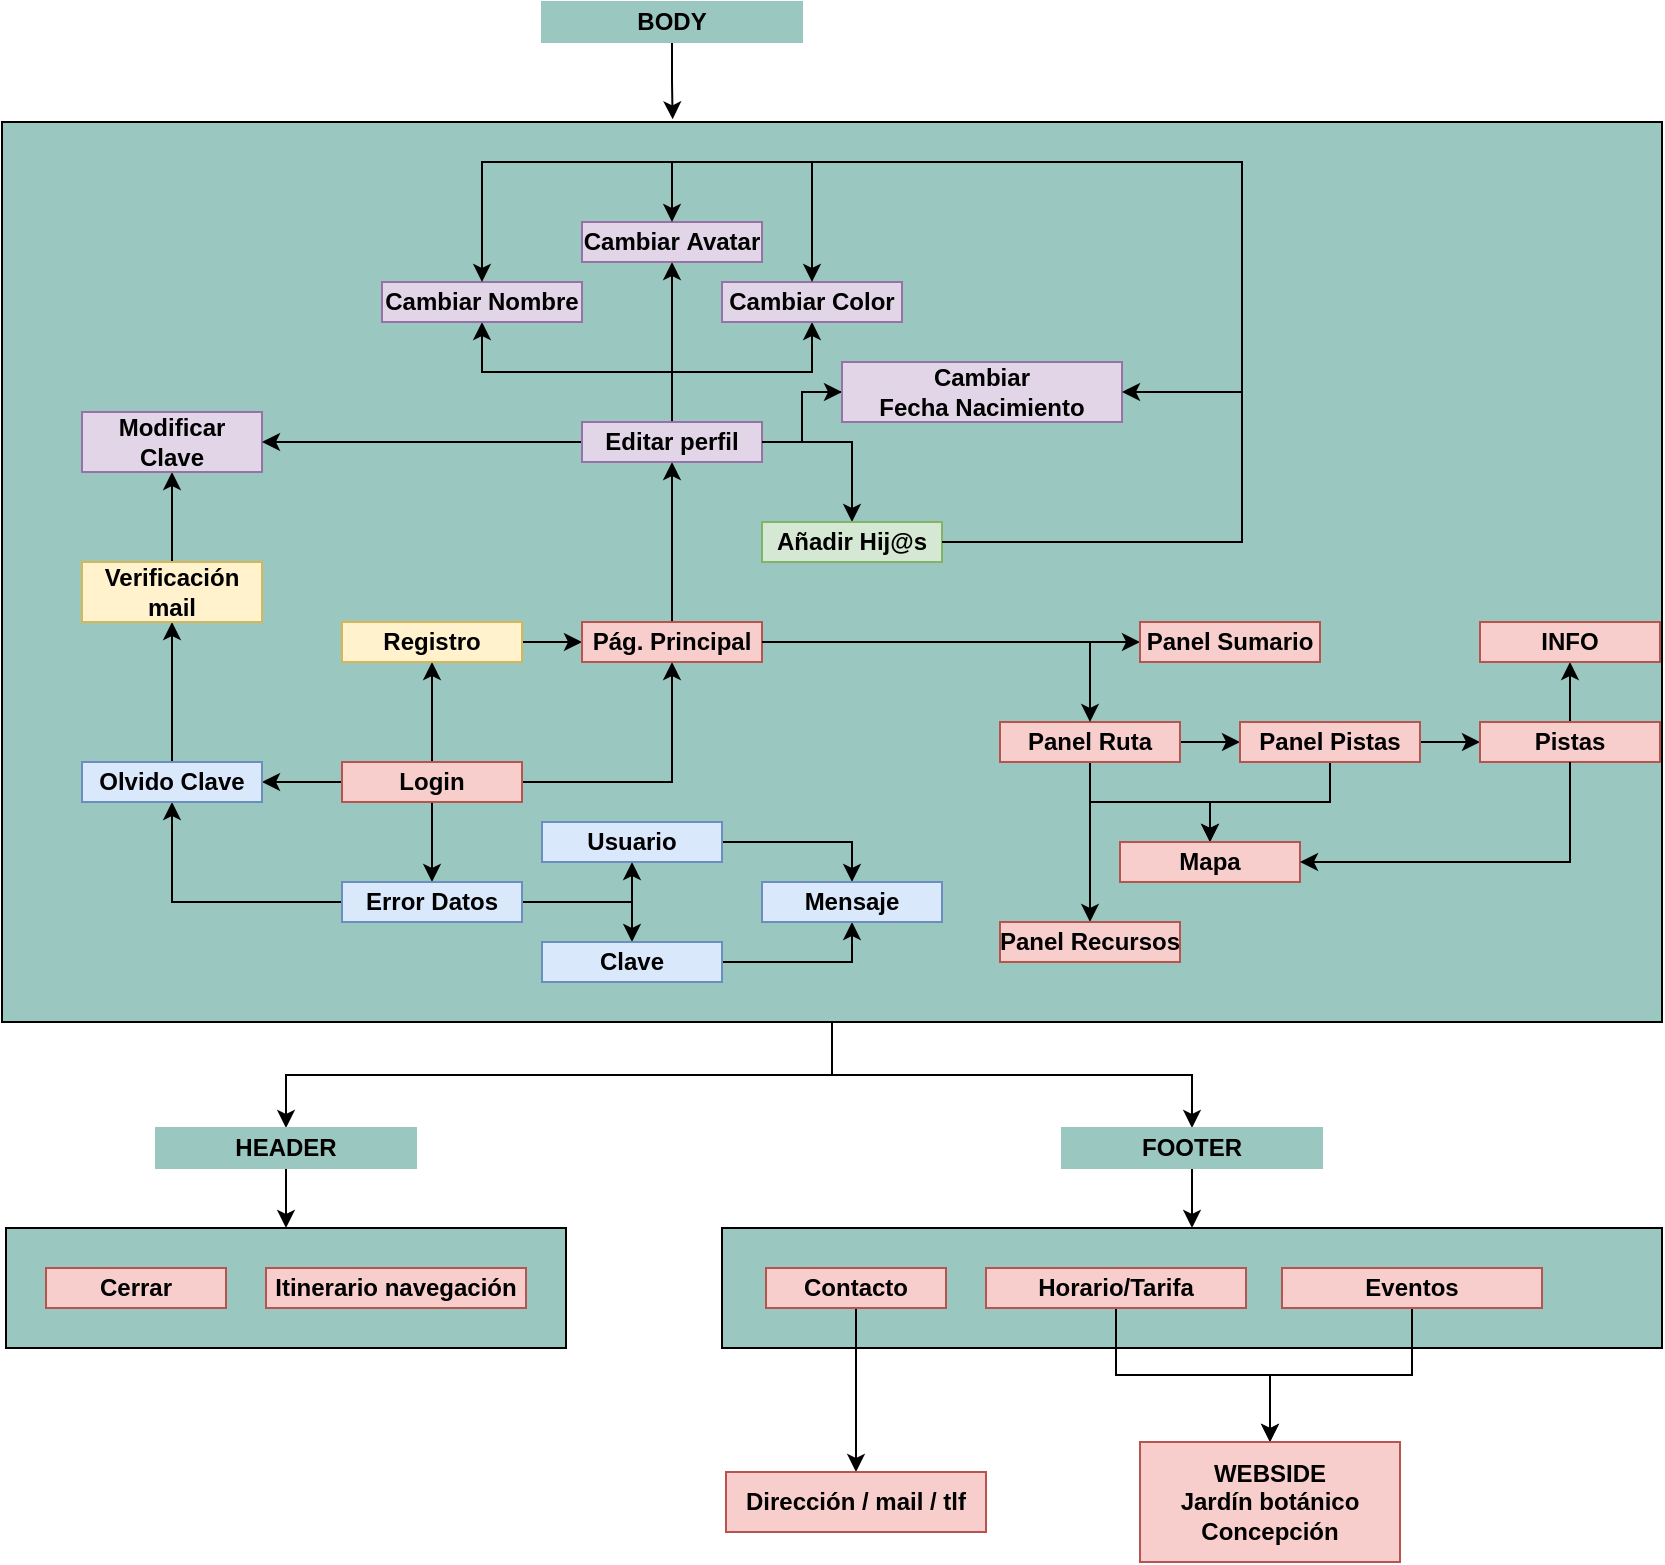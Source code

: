 <mxfile version="20.8.20" type="github">
  <diagram id="yPxyJZ8AM_hMuL3Unpa9" name="gitflow">
    <mxGraphModel dx="1335" dy="1802" grid="1" gridSize="10" guides="1" tooltips="1" connect="1" arrows="1" fold="1" page="1" pageScale="1" pageWidth="850" pageHeight="1100" math="0" shadow="0">
      <root>
        <mxCell id="0" />
        <mxCell id="1" parent="0" />
        <mxCell id="5Rih-MG8HyRaD6ZimhWQ-265" value="" style="rounded=0;whiteSpace=wrap;html=1;fillColor=#9AC7BF;" vertex="1" parent="1">
          <mxGeometry x="42" y="433" width="280" height="60" as="geometry" />
        </mxCell>
        <mxCell id="5Rih-MG8HyRaD6ZimhWQ-268" value="" style="edgeStyle=orthogonalEdgeStyle;rounded=0;orthogonalLoop=1;jettySize=auto;html=1;" edge="1" parent="1" source="5Rih-MG8HyRaD6ZimhWQ-260" target="5Rih-MG8HyRaD6ZimhWQ-267">
          <mxGeometry relative="1" as="geometry" />
        </mxCell>
        <mxCell id="5Rih-MG8HyRaD6ZimhWQ-281" value="" style="edgeStyle=orthogonalEdgeStyle;rounded=0;orthogonalLoop=1;jettySize=auto;html=1;" edge="1" parent="1" source="5Rih-MG8HyRaD6ZimhWQ-260" target="5Rih-MG8HyRaD6ZimhWQ-274">
          <mxGeometry relative="1" as="geometry" />
        </mxCell>
        <mxCell id="5Rih-MG8HyRaD6ZimhWQ-260" value="" style="rounded=0;whiteSpace=wrap;html=1;fillColor=#9AC7BF;" vertex="1" parent="1">
          <mxGeometry x="40" y="-120" width="830" height="450" as="geometry" />
        </mxCell>
        <mxCell id="5Rih-MG8HyRaD6ZimhWQ-180" value="" style="edgeStyle=orthogonalEdgeStyle;rounded=0;orthogonalLoop=1;jettySize=auto;html=1;" edge="1" parent="1" source="7" target="5Rih-MG8HyRaD6ZimhWQ-178">
          <mxGeometry relative="1" as="geometry" />
        </mxCell>
        <mxCell id="5Rih-MG8HyRaD6ZimhWQ-184" value="" style="edgeStyle=orthogonalEdgeStyle;rounded=0;orthogonalLoop=1;jettySize=auto;html=1;" edge="1" parent="1" source="7" target="5Rih-MG8HyRaD6ZimhWQ-179">
          <mxGeometry relative="1" as="geometry" />
        </mxCell>
        <mxCell id="5Rih-MG8HyRaD6ZimhWQ-187" value="" style="edgeStyle=orthogonalEdgeStyle;rounded=0;orthogonalLoop=1;jettySize=auto;html=1;" edge="1" parent="1" source="7" target="5Rih-MG8HyRaD6ZimhWQ-185">
          <mxGeometry relative="1" as="geometry" />
        </mxCell>
        <mxCell id="5Rih-MG8HyRaD6ZimhWQ-202" value="" style="edgeStyle=orthogonalEdgeStyle;rounded=0;orthogonalLoop=1;jettySize=auto;html=1;" edge="1" parent="1" source="7" target="5Rih-MG8HyRaD6ZimhWQ-201">
          <mxGeometry relative="1" as="geometry" />
        </mxCell>
        <mxCell id="7" value="&lt;b&gt;Login&lt;/b&gt;" style="text;html=1;strokeColor=#b85450;fillColor=#f8cecc;align=center;verticalAlign=middle;whiteSpace=wrap;rounded=0;" parent="1" vertex="1">
          <mxGeometry x="210" y="200" width="90" height="20" as="geometry" />
        </mxCell>
        <mxCell id="5Rih-MG8HyRaD6ZimhWQ-186" value="" style="edgeStyle=orthogonalEdgeStyle;rounded=0;orthogonalLoop=1;jettySize=auto;html=1;" edge="1" parent="1" source="5Rih-MG8HyRaD6ZimhWQ-178" target="5Rih-MG8HyRaD6ZimhWQ-179">
          <mxGeometry relative="1" as="geometry" />
        </mxCell>
        <mxCell id="5Rih-MG8HyRaD6ZimhWQ-178" value="&lt;b&gt;Registro&lt;/b&gt;" style="text;html=1;strokeColor=#d6b656;fillColor=#fff2cc;align=center;verticalAlign=middle;whiteSpace=wrap;rounded=0;" vertex="1" parent="1">
          <mxGeometry x="210" y="130" width="90" height="20" as="geometry" />
        </mxCell>
        <mxCell id="5Rih-MG8HyRaD6ZimhWQ-209" value="" style="edgeStyle=orthogonalEdgeStyle;rounded=0;orthogonalLoop=1;jettySize=auto;html=1;" edge="1" parent="1" source="5Rih-MG8HyRaD6ZimhWQ-179" target="5Rih-MG8HyRaD6ZimhWQ-208">
          <mxGeometry relative="1" as="geometry" />
        </mxCell>
        <mxCell id="5Rih-MG8HyRaD6ZimhWQ-234" value="" style="edgeStyle=orthogonalEdgeStyle;rounded=0;orthogonalLoop=1;jettySize=auto;html=1;" edge="1" parent="1" source="5Rih-MG8HyRaD6ZimhWQ-179" target="5Rih-MG8HyRaD6ZimhWQ-227">
          <mxGeometry relative="1" as="geometry" />
        </mxCell>
        <mxCell id="5Rih-MG8HyRaD6ZimhWQ-179" value="&lt;b&gt;Pág. Principal&lt;/b&gt;" style="text;html=1;strokeColor=#b85450;fillColor=#f8cecc;align=center;verticalAlign=middle;whiteSpace=wrap;rounded=0;" vertex="1" parent="1">
          <mxGeometry x="330" y="130" width="90" height="20" as="geometry" />
        </mxCell>
        <mxCell id="5Rih-MG8HyRaD6ZimhWQ-196" value="" style="edgeStyle=orthogonalEdgeStyle;rounded=0;orthogonalLoop=1;jettySize=auto;html=1;" edge="1" parent="1" source="5Rih-MG8HyRaD6ZimhWQ-185" target="5Rih-MG8HyRaD6ZimhWQ-192">
          <mxGeometry relative="1" as="geometry" />
        </mxCell>
        <mxCell id="5Rih-MG8HyRaD6ZimhWQ-197" value="" style="edgeStyle=orthogonalEdgeStyle;rounded=0;orthogonalLoop=1;jettySize=auto;html=1;" edge="1" parent="1" source="5Rih-MG8HyRaD6ZimhWQ-185" target="5Rih-MG8HyRaD6ZimhWQ-188">
          <mxGeometry relative="1" as="geometry" />
        </mxCell>
        <mxCell id="5Rih-MG8HyRaD6ZimhWQ-205" value="" style="edgeStyle=orthogonalEdgeStyle;rounded=0;orthogonalLoop=1;jettySize=auto;html=1;" edge="1" parent="1" source="5Rih-MG8HyRaD6ZimhWQ-185" target="5Rih-MG8HyRaD6ZimhWQ-201">
          <mxGeometry relative="1" as="geometry" />
        </mxCell>
        <mxCell id="5Rih-MG8HyRaD6ZimhWQ-185" value="&lt;b&gt;Error Datos&lt;/b&gt;" style="text;html=1;strokeColor=#6c8ebf;fillColor=#dae8fc;align=center;verticalAlign=middle;whiteSpace=wrap;rounded=0;" vertex="1" parent="1">
          <mxGeometry x="210" y="260" width="90" height="20" as="geometry" />
        </mxCell>
        <mxCell id="5Rih-MG8HyRaD6ZimhWQ-199" value="" style="edgeStyle=orthogonalEdgeStyle;rounded=0;orthogonalLoop=1;jettySize=auto;html=1;" edge="1" parent="1" source="5Rih-MG8HyRaD6ZimhWQ-188" target="5Rih-MG8HyRaD6ZimhWQ-198">
          <mxGeometry relative="1" as="geometry" />
        </mxCell>
        <mxCell id="5Rih-MG8HyRaD6ZimhWQ-188" value="&lt;b&gt;Usuario&lt;/b&gt;" style="text;html=1;strokeColor=#6c8ebf;fillColor=#dae8fc;align=center;verticalAlign=middle;whiteSpace=wrap;rounded=0;" vertex="1" parent="1">
          <mxGeometry x="310" y="230" width="90" height="20" as="geometry" />
        </mxCell>
        <mxCell id="5Rih-MG8HyRaD6ZimhWQ-200" value="" style="edgeStyle=orthogonalEdgeStyle;rounded=0;orthogonalLoop=1;jettySize=auto;html=1;" edge="1" parent="1" source="5Rih-MG8HyRaD6ZimhWQ-192" target="5Rih-MG8HyRaD6ZimhWQ-198">
          <mxGeometry relative="1" as="geometry" />
        </mxCell>
        <mxCell id="5Rih-MG8HyRaD6ZimhWQ-192" value="&lt;b&gt;Clave&lt;/b&gt;" style="text;html=1;strokeColor=#6c8ebf;fillColor=#dae8fc;align=center;verticalAlign=middle;whiteSpace=wrap;rounded=0;" vertex="1" parent="1">
          <mxGeometry x="310" y="290" width="90" height="20" as="geometry" />
        </mxCell>
        <mxCell id="5Rih-MG8HyRaD6ZimhWQ-198" value="&lt;b&gt;Mensaje&lt;/b&gt;" style="text;html=1;strokeColor=#6c8ebf;fillColor=#dae8fc;align=center;verticalAlign=middle;whiteSpace=wrap;rounded=0;" vertex="1" parent="1">
          <mxGeometry x="420" y="260" width="90" height="20" as="geometry" />
        </mxCell>
        <mxCell id="5Rih-MG8HyRaD6ZimhWQ-204" value="" style="edgeStyle=orthogonalEdgeStyle;rounded=0;orthogonalLoop=1;jettySize=auto;html=1;" edge="1" parent="1" source="5Rih-MG8HyRaD6ZimhWQ-201" target="5Rih-MG8HyRaD6ZimhWQ-203">
          <mxGeometry relative="1" as="geometry" />
        </mxCell>
        <mxCell id="5Rih-MG8HyRaD6ZimhWQ-201" value="&lt;b&gt;Olvido Clave&lt;/b&gt;" style="text;html=1;strokeColor=#6c8ebf;fillColor=#dae8fc;align=center;verticalAlign=middle;whiteSpace=wrap;rounded=0;" vertex="1" parent="1">
          <mxGeometry x="80" y="200" width="90" height="20" as="geometry" />
        </mxCell>
        <mxCell id="5Rih-MG8HyRaD6ZimhWQ-207" value="" style="edgeStyle=orthogonalEdgeStyle;rounded=0;orthogonalLoop=1;jettySize=auto;html=1;" edge="1" parent="1" source="5Rih-MG8HyRaD6ZimhWQ-203" target="5Rih-MG8HyRaD6ZimhWQ-206">
          <mxGeometry relative="1" as="geometry" />
        </mxCell>
        <mxCell id="5Rih-MG8HyRaD6ZimhWQ-203" value="&lt;b&gt;Verificación mail&lt;/b&gt;" style="text;html=1;strokeColor=#d6b656;fillColor=#fff2cc;align=center;verticalAlign=middle;whiteSpace=wrap;rounded=0;" vertex="1" parent="1">
          <mxGeometry x="80" y="100" width="90" height="30" as="geometry" />
        </mxCell>
        <mxCell id="5Rih-MG8HyRaD6ZimhWQ-206" value="&lt;b&gt;Modificar&lt;br&gt;Clave&lt;br&gt;&lt;/b&gt;" style="text;html=1;strokeColor=#9673a6;fillColor=#e1d5e7;align=center;verticalAlign=middle;whiteSpace=wrap;rounded=0;" vertex="1" parent="1">
          <mxGeometry x="80" y="25" width="90" height="30" as="geometry" />
        </mxCell>
        <mxCell id="5Rih-MG8HyRaD6ZimhWQ-210" value="" style="edgeStyle=orthogonalEdgeStyle;rounded=0;orthogonalLoop=1;jettySize=auto;html=1;" edge="1" parent="1" source="5Rih-MG8HyRaD6ZimhWQ-208" target="5Rih-MG8HyRaD6ZimhWQ-206">
          <mxGeometry relative="1" as="geometry" />
        </mxCell>
        <mxCell id="5Rih-MG8HyRaD6ZimhWQ-212" value="" style="edgeStyle=orthogonalEdgeStyle;rounded=0;orthogonalLoop=1;jettySize=auto;html=1;" edge="1" parent="1" source="5Rih-MG8HyRaD6ZimhWQ-208" target="5Rih-MG8HyRaD6ZimhWQ-211">
          <mxGeometry relative="1" as="geometry" />
        </mxCell>
        <mxCell id="5Rih-MG8HyRaD6ZimhWQ-214" value="" style="edgeStyle=orthogonalEdgeStyle;rounded=0;orthogonalLoop=1;jettySize=auto;html=1;" edge="1" parent="1" source="5Rih-MG8HyRaD6ZimhWQ-208" target="5Rih-MG8HyRaD6ZimhWQ-213">
          <mxGeometry relative="1" as="geometry" />
        </mxCell>
        <mxCell id="5Rih-MG8HyRaD6ZimhWQ-216" value="" style="edgeStyle=orthogonalEdgeStyle;rounded=0;orthogonalLoop=1;jettySize=auto;html=1;" edge="1" parent="1" source="5Rih-MG8HyRaD6ZimhWQ-208" target="5Rih-MG8HyRaD6ZimhWQ-215">
          <mxGeometry relative="1" as="geometry" />
        </mxCell>
        <mxCell id="5Rih-MG8HyRaD6ZimhWQ-218" value="" style="edgeStyle=orthogonalEdgeStyle;rounded=0;orthogonalLoop=1;jettySize=auto;html=1;startArrow=none;exitX=1;exitY=0.5;exitDx=0;exitDy=0;" edge="1" parent="1" source="5Rih-MG8HyRaD6ZimhWQ-208" target="5Rih-MG8HyRaD6ZimhWQ-217">
          <mxGeometry relative="1" as="geometry" />
        </mxCell>
        <mxCell id="5Rih-MG8HyRaD6ZimhWQ-222" value="" style="edgeStyle=orthogonalEdgeStyle;rounded=0;orthogonalLoop=1;jettySize=auto;html=1;" edge="1" parent="1" source="5Rih-MG8HyRaD6ZimhWQ-208" target="5Rih-MG8HyRaD6ZimhWQ-219">
          <mxGeometry relative="1" as="geometry" />
        </mxCell>
        <mxCell id="5Rih-MG8HyRaD6ZimhWQ-208" value="&lt;b&gt;Editar perfil&lt;/b&gt;" style="text;html=1;strokeColor=#9673a6;fillColor=#e1d5e7;align=center;verticalAlign=middle;whiteSpace=wrap;rounded=0;" vertex="1" parent="1">
          <mxGeometry x="330" y="30" width="90" height="20" as="geometry" />
        </mxCell>
        <mxCell id="5Rih-MG8HyRaD6ZimhWQ-211" value="&lt;b&gt;Cambiar Nombre&lt;/b&gt;" style="text;html=1;strokeColor=#9673a6;fillColor=#e1d5e7;align=center;verticalAlign=middle;whiteSpace=wrap;rounded=0;" vertex="1" parent="1">
          <mxGeometry x="230" y="-40" width="100" height="20" as="geometry" />
        </mxCell>
        <mxCell id="5Rih-MG8HyRaD6ZimhWQ-213" value="&lt;span style=&quot;font-size: 12px;&quot;&gt;&lt;b&gt;Cambiar&lt;/b&gt;&lt;/span&gt;&lt;b&gt;&amp;nbsp;Avatar&lt;/b&gt;" style="text;html=1;strokeColor=#9673a6;fillColor=#e1d5e7;align=center;verticalAlign=middle;whiteSpace=wrap;rounded=0;" vertex="1" parent="1">
          <mxGeometry x="330" y="-70" width="90" height="20" as="geometry" />
        </mxCell>
        <mxCell id="5Rih-MG8HyRaD6ZimhWQ-215" value="&lt;span style=&quot;font-size: 12px;&quot;&gt;&lt;b&gt;Cambiar&lt;/b&gt;&lt;/span&gt;&lt;b&gt;&amp;nbsp;Color&lt;/b&gt;" style="text;html=1;strokeColor=#9673a6;fillColor=#e1d5e7;align=center;verticalAlign=middle;whiteSpace=wrap;rounded=0;" vertex="1" parent="1">
          <mxGeometry x="400" y="-40" width="90" height="20" as="geometry" />
        </mxCell>
        <mxCell id="5Rih-MG8HyRaD6ZimhWQ-217" value="&lt;b&gt;Añadir Hij@s&lt;/b&gt;" style="text;html=1;strokeColor=#82b366;fillColor=#d5e8d4;align=center;verticalAlign=middle;whiteSpace=wrap;rounded=0;" vertex="1" parent="1">
          <mxGeometry x="420" y="80" width="90" height="20" as="geometry" />
        </mxCell>
        <mxCell id="5Rih-MG8HyRaD6ZimhWQ-221" value="" style="edgeStyle=orthogonalEdgeStyle;rounded=0;orthogonalLoop=1;jettySize=auto;html=1;endArrow=none;" edge="1" parent="1" source="5Rih-MG8HyRaD6ZimhWQ-208" target="5Rih-MG8HyRaD6ZimhWQ-219">
          <mxGeometry relative="1" as="geometry">
            <mxPoint x="420" y="40" as="sourcePoint" />
            <mxPoint x="635" y="110" as="targetPoint" />
          </mxGeometry>
        </mxCell>
        <mxCell id="5Rih-MG8HyRaD6ZimhWQ-219" value="&lt;b&gt;Cambiar &lt;br&gt;Fecha Nacimiento&lt;/b&gt;" style="text;html=1;strokeColor=#9673a6;fillColor=#e1d5e7;align=center;verticalAlign=middle;whiteSpace=wrap;rounded=0;" vertex="1" parent="1">
          <mxGeometry x="460" width="140" height="30" as="geometry" />
        </mxCell>
        <mxCell id="5Rih-MG8HyRaD6ZimhWQ-223" value="" style="endArrow=classic;html=1;rounded=0;exitX=1;exitY=0.5;exitDx=0;exitDy=0;entryX=1;entryY=0.5;entryDx=0;entryDy=0;" edge="1" parent="1" source="5Rih-MG8HyRaD6ZimhWQ-217" target="5Rih-MG8HyRaD6ZimhWQ-219">
          <mxGeometry width="50" height="50" relative="1" as="geometry">
            <mxPoint x="320" y="150" as="sourcePoint" />
            <mxPoint x="370" y="100" as="targetPoint" />
            <Array as="points">
              <mxPoint x="660" y="90" />
              <mxPoint x="660" y="15" />
            </Array>
          </mxGeometry>
        </mxCell>
        <mxCell id="5Rih-MG8HyRaD6ZimhWQ-224" value="" style="endArrow=classic;html=1;rounded=0;exitX=1;exitY=0.5;exitDx=0;exitDy=0;entryX=0.5;entryY=0;entryDx=0;entryDy=0;" edge="1" parent="1" source="5Rih-MG8HyRaD6ZimhWQ-217" target="5Rih-MG8HyRaD6ZimhWQ-211">
          <mxGeometry width="50" height="50" relative="1" as="geometry">
            <mxPoint x="520" y="100" as="sourcePoint" />
            <mxPoint x="270" y="-100" as="targetPoint" />
            <Array as="points">
              <mxPoint x="660" y="90" />
              <mxPoint x="660" y="-100" />
              <mxPoint x="470" y="-100" />
              <mxPoint x="280" y="-100" />
            </Array>
          </mxGeometry>
        </mxCell>
        <mxCell id="5Rih-MG8HyRaD6ZimhWQ-225" value="" style="endArrow=classic;html=1;rounded=0;entryX=0.5;entryY=0;entryDx=0;entryDy=0;" edge="1" parent="1" target="5Rih-MG8HyRaD6ZimhWQ-213">
          <mxGeometry width="50" height="50" relative="1" as="geometry">
            <mxPoint x="375" y="-100" as="sourcePoint" />
            <mxPoint x="370" y="100" as="targetPoint" />
          </mxGeometry>
        </mxCell>
        <mxCell id="5Rih-MG8HyRaD6ZimhWQ-226" value="" style="endArrow=classic;html=1;rounded=0;entryX=0.5;entryY=0;entryDx=0;entryDy=0;" edge="1" parent="1" target="5Rih-MG8HyRaD6ZimhWQ-215">
          <mxGeometry width="50" height="50" relative="1" as="geometry">
            <mxPoint x="445" y="-100" as="sourcePoint" />
            <mxPoint x="449" y="-60" as="targetPoint" />
          </mxGeometry>
        </mxCell>
        <mxCell id="5Rih-MG8HyRaD6ZimhWQ-227" value="&lt;b&gt;Panel Sumario&lt;/b&gt;" style="text;html=1;strokeColor=#b85450;fillColor=#f8cecc;align=center;verticalAlign=middle;whiteSpace=wrap;rounded=0;" vertex="1" parent="1">
          <mxGeometry x="609" y="130" width="90" height="20" as="geometry" />
        </mxCell>
        <mxCell id="5Rih-MG8HyRaD6ZimhWQ-242" value="" style="edgeStyle=orthogonalEdgeStyle;rounded=0;orthogonalLoop=1;jettySize=auto;html=1;" edge="1" parent="1" source="5Rih-MG8HyRaD6ZimhWQ-236" target="5Rih-MG8HyRaD6ZimhWQ-241">
          <mxGeometry relative="1" as="geometry" />
        </mxCell>
        <mxCell id="5Rih-MG8HyRaD6ZimhWQ-255" value="" style="edgeStyle=orthogonalEdgeStyle;rounded=0;orthogonalLoop=1;jettySize=auto;html=1;" edge="1" parent="1" source="5Rih-MG8HyRaD6ZimhWQ-236" target="5Rih-MG8HyRaD6ZimhWQ-243">
          <mxGeometry relative="1" as="geometry" />
        </mxCell>
        <mxCell id="5Rih-MG8HyRaD6ZimhWQ-257" value="" style="edgeStyle=orthogonalEdgeStyle;rounded=0;orthogonalLoop=1;jettySize=auto;html=1;" edge="1" parent="1" source="5Rih-MG8HyRaD6ZimhWQ-236" target="5Rih-MG8HyRaD6ZimhWQ-256">
          <mxGeometry relative="1" as="geometry" />
        </mxCell>
        <mxCell id="5Rih-MG8HyRaD6ZimhWQ-236" value="&lt;b&gt;Panel Ruta&lt;/b&gt;" style="text;html=1;strokeColor=#b85450;fillColor=#f8cecc;align=center;verticalAlign=middle;whiteSpace=wrap;rounded=0;" vertex="1" parent="1">
          <mxGeometry x="539" y="180" width="90" height="20" as="geometry" />
        </mxCell>
        <mxCell id="5Rih-MG8HyRaD6ZimhWQ-239" value="" style="edgeStyle=orthogonalEdgeStyle;rounded=0;orthogonalLoop=1;jettySize=auto;html=1;exitX=1;exitY=0.5;exitDx=0;exitDy=0;entryX=0.5;entryY=0;entryDx=0;entryDy=0;" edge="1" parent="1" source="5Rih-MG8HyRaD6ZimhWQ-179" target="5Rih-MG8HyRaD6ZimhWQ-236">
          <mxGeometry relative="1" as="geometry">
            <mxPoint x="430" y="150" as="sourcePoint" />
            <mxPoint x="590" y="120" as="targetPoint" />
          </mxGeometry>
        </mxCell>
        <mxCell id="5Rih-MG8HyRaD6ZimhWQ-244" value="" style="edgeStyle=orthogonalEdgeStyle;rounded=0;orthogonalLoop=1;jettySize=auto;html=1;" edge="1" parent="1" source="5Rih-MG8HyRaD6ZimhWQ-241" target="5Rih-MG8HyRaD6ZimhWQ-243">
          <mxGeometry relative="1" as="geometry" />
        </mxCell>
        <mxCell id="5Rih-MG8HyRaD6ZimhWQ-247" value="" style="edgeStyle=orthogonalEdgeStyle;rounded=0;orthogonalLoop=1;jettySize=auto;html=1;" edge="1" parent="1" source="5Rih-MG8HyRaD6ZimhWQ-241" target="5Rih-MG8HyRaD6ZimhWQ-246">
          <mxGeometry relative="1" as="geometry" />
        </mxCell>
        <mxCell id="5Rih-MG8HyRaD6ZimhWQ-241" value="&lt;b&gt;Panel Pistas&lt;/b&gt;" style="text;html=1;strokeColor=#b85450;fillColor=#f8cecc;align=center;verticalAlign=middle;whiteSpace=wrap;rounded=0;" vertex="1" parent="1">
          <mxGeometry x="659" y="180" width="90" height="20" as="geometry" />
        </mxCell>
        <mxCell id="5Rih-MG8HyRaD6ZimhWQ-243" value="&lt;b&gt;Mapa&lt;/b&gt;" style="text;html=1;strokeColor=#b85450;fillColor=#f8cecc;align=center;verticalAlign=middle;whiteSpace=wrap;rounded=0;" vertex="1" parent="1">
          <mxGeometry x="599" y="240" width="90" height="20" as="geometry" />
        </mxCell>
        <mxCell id="5Rih-MG8HyRaD6ZimhWQ-252" value="" style="edgeStyle=orthogonalEdgeStyle;rounded=0;orthogonalLoop=1;jettySize=auto;html=1;" edge="1" parent="1" source="5Rih-MG8HyRaD6ZimhWQ-246" target="5Rih-MG8HyRaD6ZimhWQ-248">
          <mxGeometry relative="1" as="geometry" />
        </mxCell>
        <mxCell id="5Rih-MG8HyRaD6ZimhWQ-246" value="&lt;b&gt;Pistas&lt;/b&gt;" style="text;html=1;strokeColor=#b85450;fillColor=#f8cecc;align=center;verticalAlign=middle;whiteSpace=wrap;rounded=0;" vertex="1" parent="1">
          <mxGeometry x="779" y="180" width="90" height="20" as="geometry" />
        </mxCell>
        <mxCell id="5Rih-MG8HyRaD6ZimhWQ-248" value="&lt;b&gt;INFO&lt;/b&gt;" style="text;html=1;strokeColor=#b85450;fillColor=#f8cecc;align=center;verticalAlign=middle;whiteSpace=wrap;rounded=0;" vertex="1" parent="1">
          <mxGeometry x="779" y="130" width="90" height="20" as="geometry" />
        </mxCell>
        <mxCell id="5Rih-MG8HyRaD6ZimhWQ-251" value="" style="endArrow=classic;html=1;rounded=0;exitX=0.5;exitY=1;exitDx=0;exitDy=0;entryX=1;entryY=0.5;entryDx=0;entryDy=0;" edge="1" parent="1" source="5Rih-MG8HyRaD6ZimhWQ-246" target="5Rih-MG8HyRaD6ZimhWQ-243">
          <mxGeometry width="50" height="50" relative="1" as="geometry">
            <mxPoint x="580" y="150" as="sourcePoint" />
            <mxPoint x="630" y="100" as="targetPoint" />
            <Array as="points">
              <mxPoint x="824" y="250" />
            </Array>
          </mxGeometry>
        </mxCell>
        <mxCell id="5Rih-MG8HyRaD6ZimhWQ-256" value="&lt;b&gt;Panel&amp;nbsp;&lt;/b&gt;&lt;span style=&quot;font-size: 12px;&quot;&gt;&lt;b&gt;Recursos&lt;/b&gt;&lt;/span&gt;" style="text;html=1;strokeColor=#b85450;fillColor=#f8cecc;align=center;verticalAlign=middle;whiteSpace=wrap;rounded=0;" vertex="1" parent="1">
          <mxGeometry x="539" y="280" width="90" height="20" as="geometry" />
        </mxCell>
        <mxCell id="5Rih-MG8HyRaD6ZimhWQ-262" value="&lt;b&gt;Cerrar&lt;/b&gt;" style="text;html=1;strokeColor=#b85450;fillColor=#f8cecc;align=center;verticalAlign=middle;whiteSpace=wrap;rounded=0;" vertex="1" parent="1">
          <mxGeometry x="62" y="453" width="90" height="20" as="geometry" />
        </mxCell>
        <mxCell id="5Rih-MG8HyRaD6ZimhWQ-263" value="&lt;b&gt;Itinerario navegación&lt;/b&gt;" style="text;html=1;strokeColor=#b85450;fillColor=#f8cecc;align=center;verticalAlign=middle;whiteSpace=wrap;rounded=0;" vertex="1" parent="1">
          <mxGeometry x="172" y="453" width="130" height="20" as="geometry" />
        </mxCell>
        <mxCell id="5Rih-MG8HyRaD6ZimhWQ-269" value="" style="edgeStyle=orthogonalEdgeStyle;rounded=0;orthogonalLoop=1;jettySize=auto;html=1;" edge="1" parent="1" source="5Rih-MG8HyRaD6ZimhWQ-267" target="5Rih-MG8HyRaD6ZimhWQ-265">
          <mxGeometry relative="1" as="geometry" />
        </mxCell>
        <mxCell id="5Rih-MG8HyRaD6ZimhWQ-267" value="&lt;b&gt;HEADER&lt;/b&gt;" style="text;html=1;strokeColor=#9AC7BF;fillColor=#9AC7BF;align=center;verticalAlign=middle;whiteSpace=wrap;rounded=0;" vertex="1" parent="1">
          <mxGeometry x="117" y="383" width="130" height="20" as="geometry" />
        </mxCell>
        <mxCell id="5Rih-MG8HyRaD6ZimhWQ-270" value="" style="rounded=0;whiteSpace=wrap;html=1;fillColor=#9AC7BF;" vertex="1" parent="1">
          <mxGeometry x="400" y="433" width="470" height="60" as="geometry" />
        </mxCell>
        <mxCell id="5Rih-MG8HyRaD6ZimhWQ-280" value="" style="edgeStyle=orthogonalEdgeStyle;rounded=0;orthogonalLoop=1;jettySize=auto;html=1;" edge="1" parent="1" source="5Rih-MG8HyRaD6ZimhWQ-271" target="5Rih-MG8HyRaD6ZimhWQ-279">
          <mxGeometry relative="1" as="geometry" />
        </mxCell>
        <mxCell id="5Rih-MG8HyRaD6ZimhWQ-271" value="&lt;b&gt;Contacto&lt;/b&gt;" style="text;html=1;strokeColor=#b85450;fillColor=#f8cecc;align=center;verticalAlign=middle;whiteSpace=wrap;rounded=0;" vertex="1" parent="1">
          <mxGeometry x="422" y="453" width="90" height="20" as="geometry" />
        </mxCell>
        <mxCell id="5Rih-MG8HyRaD6ZimhWQ-277" value="" style="edgeStyle=orthogonalEdgeStyle;rounded=0;orthogonalLoop=1;jettySize=auto;html=1;" edge="1" parent="1" source="5Rih-MG8HyRaD6ZimhWQ-272" target="5Rih-MG8HyRaD6ZimhWQ-276">
          <mxGeometry relative="1" as="geometry" />
        </mxCell>
        <mxCell id="5Rih-MG8HyRaD6ZimhWQ-272" value="&lt;b&gt;Horario/Tarifa&lt;/b&gt;" style="text;html=1;strokeColor=#b85450;fillColor=#f8cecc;align=center;verticalAlign=middle;whiteSpace=wrap;rounded=0;" vertex="1" parent="1">
          <mxGeometry x="532" y="453" width="130" height="20" as="geometry" />
        </mxCell>
        <mxCell id="5Rih-MG8HyRaD6ZimhWQ-273" value="" style="edgeStyle=orthogonalEdgeStyle;rounded=0;orthogonalLoop=1;jettySize=auto;html=1;" edge="1" parent="1" source="5Rih-MG8HyRaD6ZimhWQ-274" target="5Rih-MG8HyRaD6ZimhWQ-270">
          <mxGeometry relative="1" as="geometry" />
        </mxCell>
        <mxCell id="5Rih-MG8HyRaD6ZimhWQ-274" value="&lt;b&gt;FOOTER&lt;/b&gt;" style="text;html=1;strokeColor=#9AC7BF;fillColor=#9AC7BF;align=center;verticalAlign=middle;whiteSpace=wrap;rounded=0;" vertex="1" parent="1">
          <mxGeometry x="570" y="383" width="130" height="20" as="geometry" />
        </mxCell>
        <mxCell id="5Rih-MG8HyRaD6ZimhWQ-278" value="" style="edgeStyle=orthogonalEdgeStyle;rounded=0;orthogonalLoop=1;jettySize=auto;html=1;" edge="1" parent="1" source="5Rih-MG8HyRaD6ZimhWQ-275" target="5Rih-MG8HyRaD6ZimhWQ-276">
          <mxGeometry relative="1" as="geometry" />
        </mxCell>
        <mxCell id="5Rih-MG8HyRaD6ZimhWQ-275" value="&lt;b&gt;Eventos&lt;/b&gt;" style="text;html=1;strokeColor=#b85450;fillColor=#f8cecc;align=center;verticalAlign=middle;whiteSpace=wrap;rounded=0;" vertex="1" parent="1">
          <mxGeometry x="680" y="453" width="130" height="20" as="geometry" />
        </mxCell>
        <mxCell id="5Rih-MG8HyRaD6ZimhWQ-276" value="&lt;b&gt;WEBSIDE&lt;/b&gt;&lt;br&gt;&lt;span style=&quot;font-size: 12px;&quot;&gt;&lt;b&gt;Jardín&lt;/b&gt;&lt;/span&gt;&lt;b&gt;&amp;nbsp;&lt;/b&gt;&lt;span style=&quot;font-size: 12px;&quot;&gt;&lt;b&gt;botánico&lt;/b&gt;&lt;/span&gt;&lt;br&gt;&lt;b&gt;Concepción&lt;/b&gt;" style="text;html=1;strokeColor=#b85450;fillColor=#f8cecc;align=center;verticalAlign=middle;whiteSpace=wrap;rounded=0;" vertex="1" parent="1">
          <mxGeometry x="609" y="540" width="130" height="60" as="geometry" />
        </mxCell>
        <mxCell id="5Rih-MG8HyRaD6ZimhWQ-279" value="&lt;b&gt;Dirección / mail / tlf&lt;/b&gt;" style="text;html=1;strokeColor=#b85450;fillColor=#f8cecc;align=center;verticalAlign=middle;whiteSpace=wrap;rounded=0;" vertex="1" parent="1">
          <mxGeometry x="402" y="555" width="130" height="30" as="geometry" />
        </mxCell>
        <mxCell id="5Rih-MG8HyRaD6ZimhWQ-283" value="" style="edgeStyle=orthogonalEdgeStyle;rounded=0;orthogonalLoop=1;jettySize=auto;html=1;entryX=0.404;entryY=-0.003;entryDx=0;entryDy=0;entryPerimeter=0;" edge="1" parent="1" source="5Rih-MG8HyRaD6ZimhWQ-282" target="5Rih-MG8HyRaD6ZimhWQ-260">
          <mxGeometry relative="1" as="geometry">
            <mxPoint x="380" y="-120" as="targetPoint" />
          </mxGeometry>
        </mxCell>
        <mxCell id="5Rih-MG8HyRaD6ZimhWQ-282" value="&lt;b&gt;BODY&lt;/b&gt;" style="text;html=1;strokeColor=#9AC7BF;fillColor=#9AC7BF;align=center;verticalAlign=middle;whiteSpace=wrap;rounded=0;" vertex="1" parent="1">
          <mxGeometry x="310" y="-180" width="130" height="20" as="geometry" />
        </mxCell>
      </root>
    </mxGraphModel>
  </diagram>
</mxfile>
